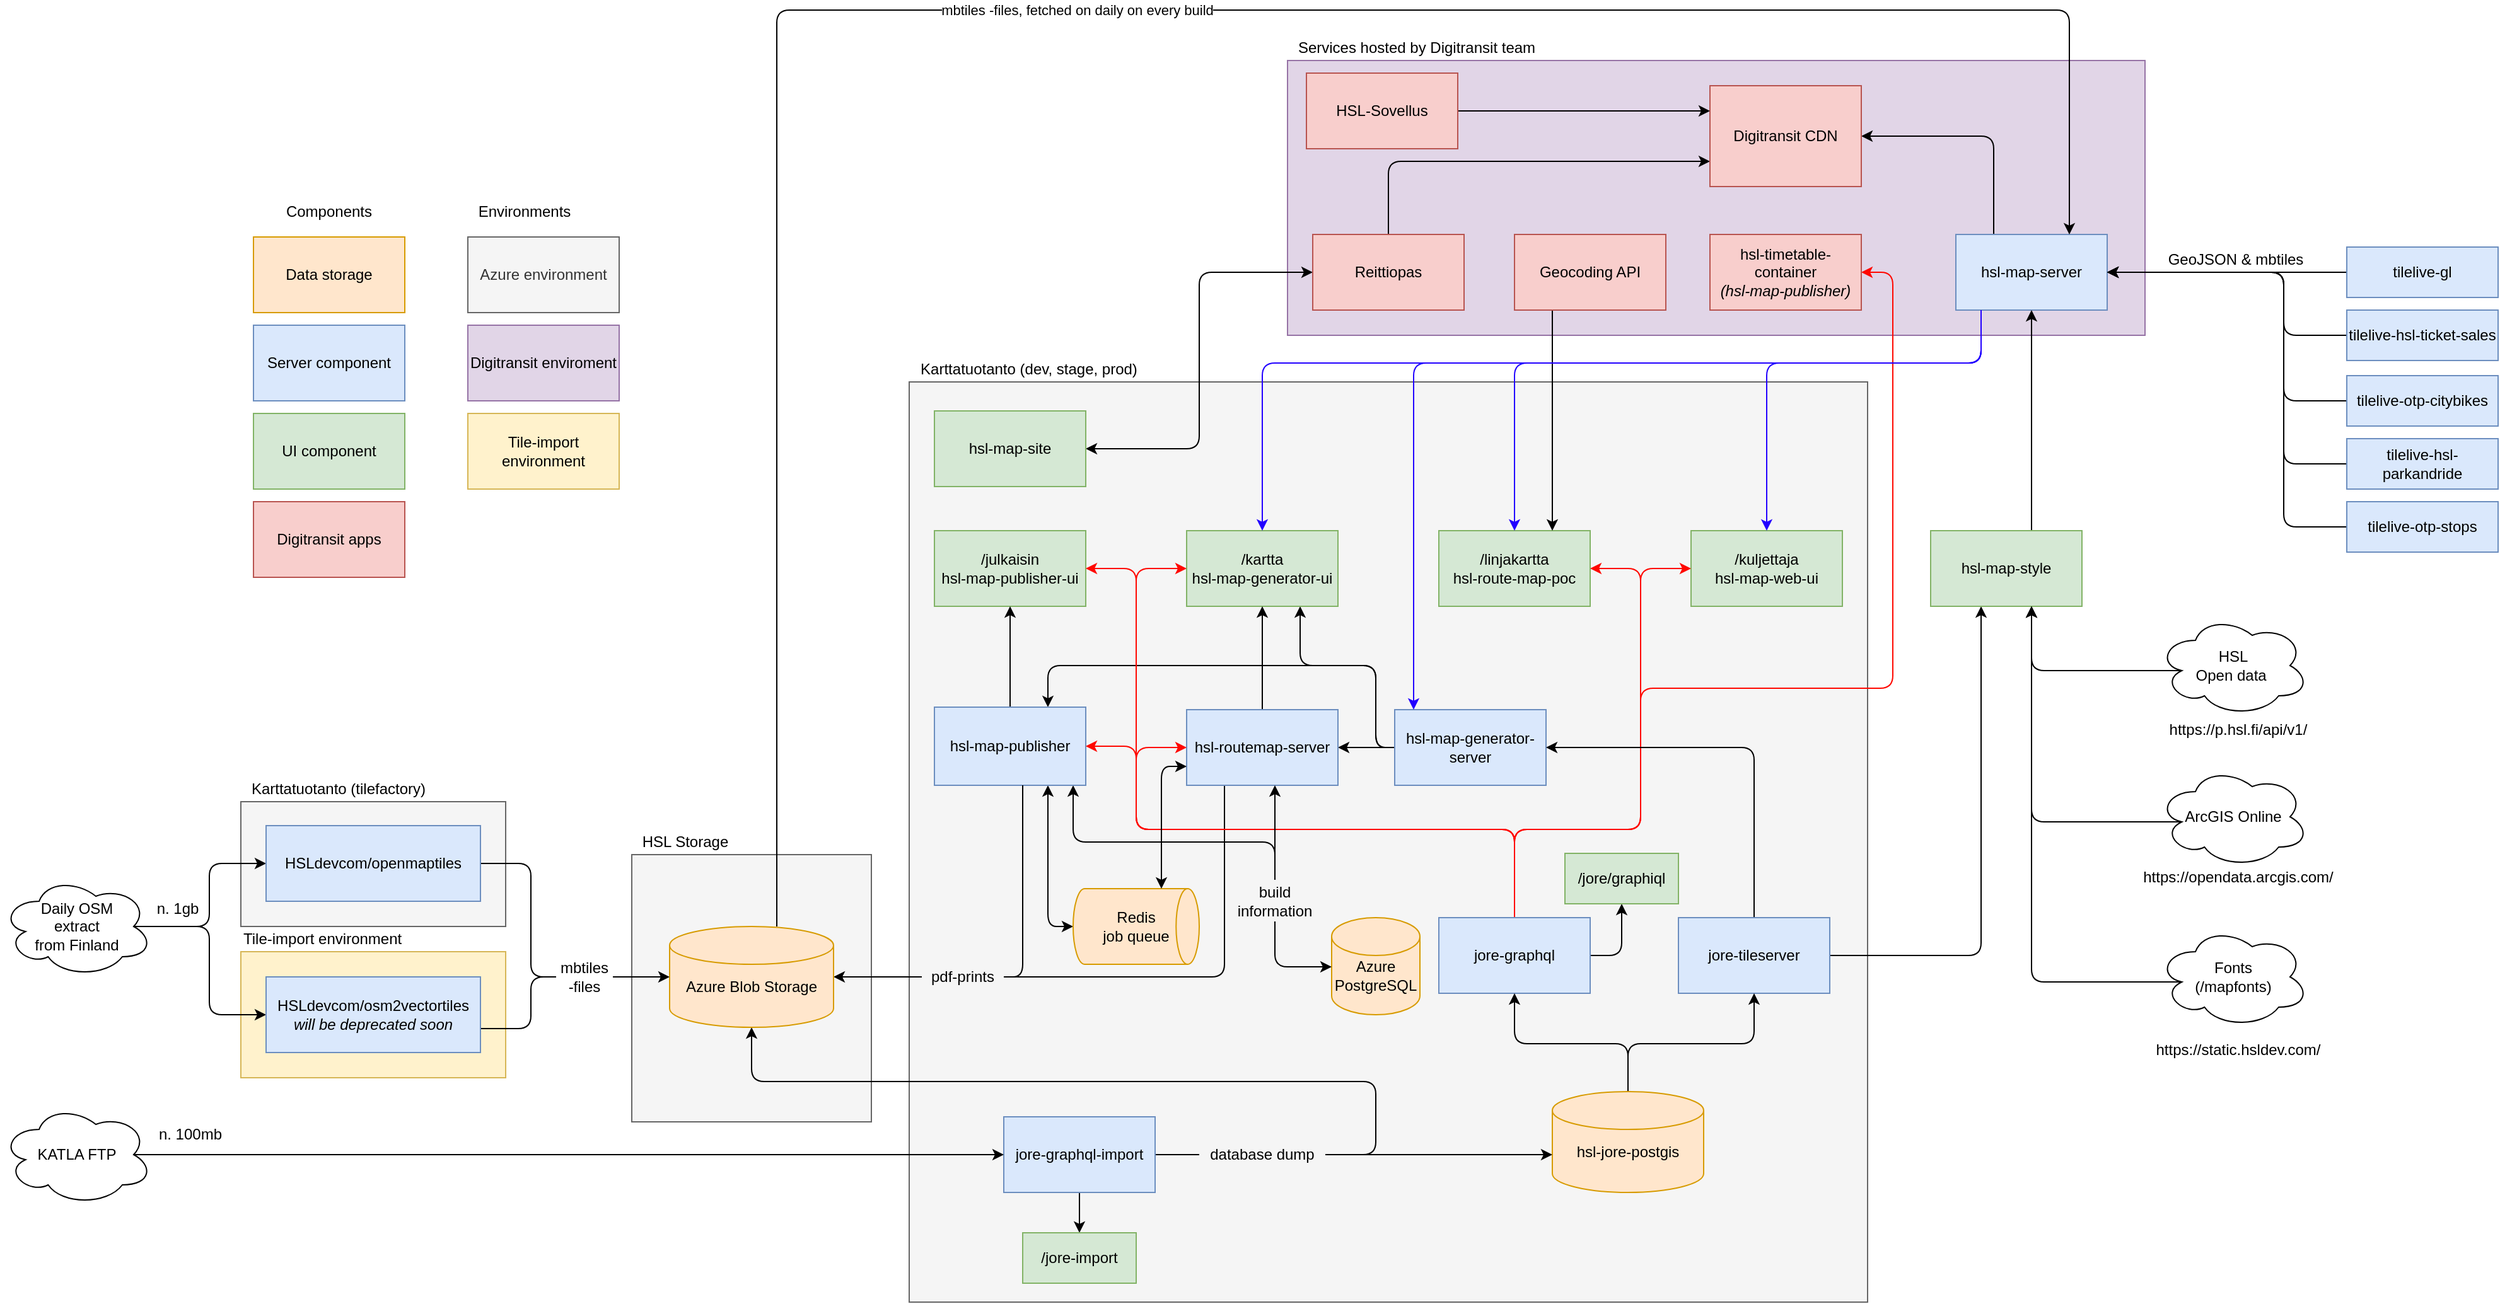 <mxfile version="13.6.4" type="device"><diagram id="c_y23CKaQC44gvfP5a9-" name="Page-1"><mxGraphModel dx="4777" dy="2829" grid="1" gridSize="10" guides="1" tooltips="1" connect="1" arrows="1" fold="1" page="1" pageScale="1" pageWidth="1100" pageHeight="850" math="0" shadow="0"><root><mxCell id="0"/><mxCell id="1" parent="0"/><mxCell id="fohFJk70tKqSTkG90LE1-6" value="" style="rounded=0;whiteSpace=wrap;html=1;fillColor=#f5f5f5;strokeColor=#666666;fontColor=#333333;" parent="1" vertex="1"><mxGeometry x="-180" y="550" width="190" height="212" as="geometry"/></mxCell><mxCell id="qRHLag-gMiTxjkR1YxaK-109" value="" style="rounded=0;whiteSpace=wrap;html=1;fillColor=#f5f5f5;strokeColor=#666666;fontColor=#333333;" parent="1" vertex="1"><mxGeometry x="-490" y="508" width="210" height="99" as="geometry"/></mxCell><mxCell id="qRHLag-gMiTxjkR1YxaK-113" value="Karttatuotanto (tilefactory)" style="text;html=1;strokeColor=none;fillColor=none;align=center;verticalAlign=middle;whiteSpace=wrap;rounded=0;" parent="1" vertex="1"><mxGeometry x="-490" y="488" width="155" height="20" as="geometry"/></mxCell><mxCell id="qRHLag-gMiTxjkR1YxaK-116" value="" style="rounded=0;whiteSpace=wrap;html=1;fillColor=#fff2cc;strokeColor=#d6b656;" parent="1" vertex="1"><mxGeometry x="-490" y="627" width="210" height="100" as="geometry"/></mxCell><mxCell id="qRHLag-gMiTxjkR1YxaK-3" value="" style="rounded=0;whiteSpace=wrap;html=1;fillColor=#e1d5e7;strokeColor=#9673a6;" parent="1" vertex="1"><mxGeometry x="340" y="-80" width="680" height="218" as="geometry"/></mxCell><mxCell id="qRHLag-gMiTxjkR1YxaK-4" value="" style="rounded=0;whiteSpace=wrap;html=1;fillColor=#f5f5f5;strokeColor=#666666;fontColor=#333333;" parent="1" vertex="1"><mxGeometry x="40" y="175" width="760" height="730" as="geometry"/></mxCell><mxCell id="qRHLag-gMiTxjkR1YxaK-5" style="rounded=0;orthogonalLoop=1;jettySize=auto;html=1;exitX=0;exitY=0.5;exitDx=0;exitDy=0;entryX=1;entryY=0.5;entryDx=0;entryDy=0;endArrow=classic;endFill=1;startArrow=none;startFill=0;" parent="1" source="qRHLag-gMiTxjkR1YxaK-8" target="qRHLag-gMiTxjkR1YxaK-19" edge="1"><mxGeometry relative="1" as="geometry"/></mxCell><mxCell id="qRHLag-gMiTxjkR1YxaK-6" style="edgeStyle=orthogonalEdgeStyle;rounded=1;orthogonalLoop=1;jettySize=auto;html=1;entryX=0.75;entryY=1;entryDx=0;entryDy=0;endArrow=classic;endFill=1;" parent="1" source="qRHLag-gMiTxjkR1YxaK-8" target="qRHLag-gMiTxjkR1YxaK-10" edge="1"><mxGeometry relative="1" as="geometry"><Array as="points"><mxPoint x="410" y="465"/><mxPoint x="410" y="400"/><mxPoint x="350" y="400"/></Array></mxGeometry></mxCell><mxCell id="qRHLag-gMiTxjkR1YxaK-7" style="edgeStyle=orthogonalEdgeStyle;rounded=1;orthogonalLoop=1;jettySize=auto;html=1;entryX=0.75;entryY=0;entryDx=0;entryDy=0;startArrow=none;startFill=0;endArrow=classic;endFill=1;" parent="1" source="qRHLag-gMiTxjkR1YxaK-8" target="qRHLag-gMiTxjkR1YxaK-14" edge="1"><mxGeometry relative="1" as="geometry"><Array as="points"><mxPoint x="410" y="465"/><mxPoint x="410" y="400"/><mxPoint x="150" y="400"/></Array></mxGeometry></mxCell><mxCell id="qRHLag-gMiTxjkR1YxaK-8" value="hsl-map-generator-server" style="rounded=0;whiteSpace=wrap;html=1;fillColor=#dae8fc;strokeColor=#6c8ebf;" parent="1" vertex="1"><mxGeometry x="425" y="435" width="120" height="60" as="geometry"/></mxCell><mxCell id="qRHLag-gMiTxjkR1YxaK-9" value="/julkaisin&lt;br&gt;hsl-map-publisher-ui" style="rounded=0;whiteSpace=wrap;html=1;fillColor=#d5e8d4;strokeColor=#82b366;" parent="1" vertex="1"><mxGeometry x="60" y="293" width="120" height="60" as="geometry"/></mxCell><mxCell id="qRHLag-gMiTxjkR1YxaK-10" value="/kartta&lt;br&gt;hsl-map-generator-ui" style="rounded=0;whiteSpace=wrap;html=1;fillColor=#d5e8d4;strokeColor=#82b366;" parent="1" vertex="1"><mxGeometry x="260" y="293" width="120" height="60" as="geometry"/></mxCell><mxCell id="qRHLag-gMiTxjkR1YxaK-11" style="edgeStyle=orthogonalEdgeStyle;rounded=0;orthogonalLoop=1;jettySize=auto;html=1;exitX=0.5;exitY=0;exitDx=0;exitDy=0;entryX=0.5;entryY=1;entryDx=0;entryDy=0;endArrow=classic;endFill=1;" parent="1" source="qRHLag-gMiTxjkR1YxaK-14" target="qRHLag-gMiTxjkR1YxaK-9" edge="1"><mxGeometry relative="1" as="geometry"/></mxCell><mxCell id="qRHLag-gMiTxjkR1YxaK-12" style="edgeStyle=orthogonalEdgeStyle;rounded=0;orthogonalLoop=1;jettySize=auto;html=1;startArrow=none;startFill=0;endArrow=classic;endFill=1;strokeColor=#000000;" parent="1" source="6G8-XDlxUtEjq57aWZnt-5" target="qRHLag-gMiTxjkR1YxaK-68" edge="1"><mxGeometry relative="1" as="geometry"><Array as="points"/></mxGeometry></mxCell><mxCell id="qRHLag-gMiTxjkR1YxaK-13" style="edgeStyle=orthogonalEdgeStyle;rounded=1;orthogonalLoop=1;jettySize=auto;html=1;startArrow=classic;startFill=1;endArrow=none;endFill=0;strokeColor=#000000;" parent="1" source="qRHLag-gMiTxjkR1YxaK-14" target="6G8-XDlxUtEjq57aWZnt-7" edge="1"><mxGeometry relative="1" as="geometry"><Array as="points"><mxPoint x="170" y="540"/><mxPoint x="330" y="540"/></Array></mxGeometry></mxCell><mxCell id="6G8-XDlxUtEjq57aWZnt-11" style="edgeStyle=orthogonalEdgeStyle;rounded=1;orthogonalLoop=1;jettySize=auto;html=1;startArrow=classic;startFill=1;endArrow=classic;endFill=1;" edge="1" parent="1" source="qRHLag-gMiTxjkR1YxaK-14" target="6G8-XDlxUtEjq57aWZnt-10"><mxGeometry relative="1" as="geometry"><Array as="points"><mxPoint x="150" y="607"/></Array></mxGeometry></mxCell><mxCell id="qRHLag-gMiTxjkR1YxaK-14" value="hsl-map-publisher" style="rounded=0;whiteSpace=wrap;html=1;fillColor=#dae8fc;strokeColor=#6c8ebf;" parent="1" vertex="1"><mxGeometry x="60" y="433" width="120" height="62" as="geometry"/></mxCell><mxCell id="qRHLag-gMiTxjkR1YxaK-15" value="/linjakartta&lt;br&gt;hsl-route-map-poc" style="rounded=0;whiteSpace=wrap;html=1;fillColor=#d5e8d4;strokeColor=#82b366;" parent="1" vertex="1"><mxGeometry x="460" y="293" width="120" height="60" as="geometry"/></mxCell><mxCell id="qRHLag-gMiTxjkR1YxaK-16" value="/kuljettaja&lt;br&gt;hsl-map-web-ui" style="rounded=0;whiteSpace=wrap;html=1;fillColor=#d5e8d4;strokeColor=#82b366;" parent="1" vertex="1"><mxGeometry x="660" y="293" width="120" height="60" as="geometry"/></mxCell><mxCell id="qRHLag-gMiTxjkR1YxaK-17" style="edgeStyle=orthogonalEdgeStyle;rounded=0;orthogonalLoop=1;jettySize=auto;html=1;exitX=0.5;exitY=0;exitDx=0;exitDy=0;entryX=0.5;entryY=1;entryDx=0;entryDy=0;endArrow=classic;endFill=1;" parent="1" source="qRHLag-gMiTxjkR1YxaK-19" target="qRHLag-gMiTxjkR1YxaK-10" edge="1"><mxGeometry relative="1" as="geometry"/></mxCell><mxCell id="qRHLag-gMiTxjkR1YxaK-18" style="edgeStyle=orthogonalEdgeStyle;rounded=1;orthogonalLoop=1;jettySize=auto;html=1;exitX=0.25;exitY=1;exitDx=0;exitDy=0;startArrow=none;startFill=0;endArrow=none;endFill=0;strokeColor=#000000;" parent="1" source="qRHLag-gMiTxjkR1YxaK-19" target="6G8-XDlxUtEjq57aWZnt-5" edge="1"><mxGeometry relative="1" as="geometry"><Array as="points"><mxPoint x="290" y="647"/></Array></mxGeometry></mxCell><mxCell id="qRHLag-gMiTxjkR1YxaK-19" value="hsl-routemap-server" style="rounded=0;whiteSpace=wrap;html=1;fillColor=#dae8fc;strokeColor=#6c8ebf;" parent="1" vertex="1"><mxGeometry x="260" y="435" width="120" height="60" as="geometry"/></mxCell><mxCell id="qRHLag-gMiTxjkR1YxaK-20" style="edgeStyle=orthogonalEdgeStyle;rounded=1;orthogonalLoop=1;jettySize=auto;html=1;exitX=0.5;exitY=0;exitDx=0;exitDy=0;entryX=1;entryY=0.5;entryDx=0;entryDy=0;startArrow=none;startFill=0;endArrow=classic;endFill=1;strokeColor=#FF0800;" parent="1" source="qRHLag-gMiTxjkR1YxaK-27" target="qRHLag-gMiTxjkR1YxaK-9" edge="1"><mxGeometry relative="1" as="geometry"><Array as="points"><mxPoint x="520" y="530"/><mxPoint x="220" y="530"/><mxPoint x="220" y="323"/></Array></mxGeometry></mxCell><mxCell id="qRHLag-gMiTxjkR1YxaK-21" style="edgeStyle=orthogonalEdgeStyle;rounded=1;orthogonalLoop=1;jettySize=auto;html=1;exitX=0.5;exitY=0;exitDx=0;exitDy=0;entryX=0;entryY=0.5;entryDx=0;entryDy=0;startArrow=none;startFill=0;endArrow=classic;endFill=1;strokeColor=#FF0800;" parent="1" source="qRHLag-gMiTxjkR1YxaK-27" target="qRHLag-gMiTxjkR1YxaK-10" edge="1"><mxGeometry relative="1" as="geometry"><Array as="points"><mxPoint x="520" y="530"/><mxPoint x="220" y="530"/><mxPoint x="220" y="323"/></Array></mxGeometry></mxCell><mxCell id="qRHLag-gMiTxjkR1YxaK-22" style="edgeStyle=orthogonalEdgeStyle;rounded=1;orthogonalLoop=1;jettySize=auto;html=1;exitX=0.5;exitY=0;exitDx=0;exitDy=0;entryX=1;entryY=0.5;entryDx=0;entryDy=0;startArrow=none;startFill=0;endArrow=classic;endFill=1;strokeColor=#FF0800;" parent="1" source="qRHLag-gMiTxjkR1YxaK-27" target="qRHLag-gMiTxjkR1YxaK-14" edge="1"><mxGeometry relative="1" as="geometry"><Array as="points"><mxPoint x="520" y="530"/><mxPoint x="220" y="530"/><mxPoint x="220" y="464"/></Array></mxGeometry></mxCell><mxCell id="qRHLag-gMiTxjkR1YxaK-23" style="edgeStyle=orthogonalEdgeStyle;rounded=1;orthogonalLoop=1;jettySize=auto;html=1;exitX=0.5;exitY=0;exitDx=0;exitDy=0;entryX=0;entryY=0.5;entryDx=0;entryDy=0;startArrow=none;startFill=0;endArrow=classic;endFill=1;strokeColor=#FF0800;" parent="1" source="qRHLag-gMiTxjkR1YxaK-27" target="qRHLag-gMiTxjkR1YxaK-19" edge="1"><mxGeometry relative="1" as="geometry"><Array as="points"><mxPoint x="520" y="530"/><mxPoint x="220" y="530"/><mxPoint x="220" y="465"/></Array></mxGeometry></mxCell><mxCell id="qRHLag-gMiTxjkR1YxaK-24" style="edgeStyle=orthogonalEdgeStyle;rounded=1;orthogonalLoop=1;jettySize=auto;html=1;exitX=0.5;exitY=0;exitDx=0;exitDy=0;entryX=1;entryY=0.5;entryDx=0;entryDy=0;startArrow=none;startFill=0;endArrow=classic;endFill=1;strokeColor=#FF0800;" parent="1" source="qRHLag-gMiTxjkR1YxaK-27" target="qRHLag-gMiTxjkR1YxaK-15" edge="1"><mxGeometry relative="1" as="geometry"><Array as="points"><mxPoint x="520" y="530"/><mxPoint x="620" y="530"/><mxPoint x="620" y="323"/></Array></mxGeometry></mxCell><mxCell id="qRHLag-gMiTxjkR1YxaK-25" style="edgeStyle=orthogonalEdgeStyle;rounded=1;orthogonalLoop=1;jettySize=auto;html=1;exitX=0.5;exitY=0;exitDx=0;exitDy=0;entryX=0;entryY=0.5;entryDx=0;entryDy=0;startArrow=none;startFill=0;endArrow=classic;endFill=1;strokeColor=#FF0800;" parent="1" source="qRHLag-gMiTxjkR1YxaK-27" target="qRHLag-gMiTxjkR1YxaK-16" edge="1"><mxGeometry relative="1" as="geometry"><Array as="points"><mxPoint x="520" y="530"/><mxPoint x="620" y="530"/><mxPoint x="620" y="323"/></Array></mxGeometry></mxCell><mxCell id="qRHLag-gMiTxjkR1YxaK-26" style="edgeStyle=orthogonalEdgeStyle;rounded=1;orthogonalLoop=1;jettySize=auto;html=1;exitX=0.5;exitY=0;exitDx=0;exitDy=0;entryX=1;entryY=0.5;entryDx=0;entryDy=0;startArrow=none;startFill=0;endArrow=classic;endFill=1;strokeColor=#FF0800;" parent="1" source="qRHLag-gMiTxjkR1YxaK-27" target="qRHLag-gMiTxjkR1YxaK-64" edge="1"><mxGeometry relative="1" as="geometry"><Array as="points"><mxPoint x="520" y="530"/><mxPoint x="620" y="530"/><mxPoint x="620" y="418"/><mxPoint x="820" y="418"/><mxPoint x="820" y="88"/></Array></mxGeometry></mxCell><mxCell id="qRHLag-gMiTxjkR1YxaK-170" style="edgeStyle=orthogonalEdgeStyle;rounded=1;orthogonalLoop=1;jettySize=auto;html=1;exitX=1;exitY=0.5;exitDx=0;exitDy=0;entryX=0.5;entryY=1;entryDx=0;entryDy=0;startArrow=none;startFill=0;" parent="1" source="qRHLag-gMiTxjkR1YxaK-27" target="qRHLag-gMiTxjkR1YxaK-168" edge="1"><mxGeometry relative="1" as="geometry"/></mxCell><mxCell id="qRHLag-gMiTxjkR1YxaK-27" value="jore-graphql" style="rounded=0;whiteSpace=wrap;html=1;fillColor=#dae8fc;strokeColor=#6c8ebf;" parent="1" vertex="1"><mxGeometry x="460" y="600" width="120" height="60" as="geometry"/></mxCell><mxCell id="qRHLag-gMiTxjkR1YxaK-28" style="edgeStyle=orthogonalEdgeStyle;rounded=1;orthogonalLoop=1;jettySize=auto;html=1;exitX=0.5;exitY=0;exitDx=0;exitDy=0;entryX=1;entryY=0.5;entryDx=0;entryDy=0;startArrow=none;startFill=0;endArrow=classic;endFill=1;" parent="1" source="qRHLag-gMiTxjkR1YxaK-30" target="qRHLag-gMiTxjkR1YxaK-8" edge="1"><mxGeometry relative="1" as="geometry"/></mxCell><mxCell id="qRHLag-gMiTxjkR1YxaK-29" style="edgeStyle=orthogonalEdgeStyle;rounded=1;orthogonalLoop=1;jettySize=auto;html=1;exitX=1;exitY=0.5;exitDx=0;exitDy=0;startArrow=none;startFill=0;" parent="1" source="qRHLag-gMiTxjkR1YxaK-30" target="qRHLag-gMiTxjkR1YxaK-42" edge="1"><mxGeometry relative="1" as="geometry"><Array as="points"><mxPoint x="890" y="630"/></Array></mxGeometry></mxCell><mxCell id="qRHLag-gMiTxjkR1YxaK-30" value="jore-tileserver" style="rounded=0;whiteSpace=wrap;html=1;fillColor=#dae8fc;strokeColor=#6c8ebf;" parent="1" vertex="1"><mxGeometry x="650" y="600" width="120" height="60" as="geometry"/></mxCell><mxCell id="qRHLag-gMiTxjkR1YxaK-31" style="edgeStyle=orthogonalEdgeStyle;rounded=1;orthogonalLoop=1;jettySize=auto;html=1;entryX=0.5;entryY=1;entryDx=0;entryDy=0;endArrow=classic;endFill=1;" parent="1" source="qRHLag-gMiTxjkR1YxaK-33" target="qRHLag-gMiTxjkR1YxaK-27" edge="1"><mxGeometry relative="1" as="geometry"><Array as="points"><mxPoint x="610" y="700"/><mxPoint x="520" y="700"/></Array></mxGeometry></mxCell><mxCell id="qRHLag-gMiTxjkR1YxaK-32" style="edgeStyle=orthogonalEdgeStyle;rounded=1;orthogonalLoop=1;jettySize=auto;html=1;endArrow=classic;endFill=1;" parent="1" source="qRHLag-gMiTxjkR1YxaK-33" target="qRHLag-gMiTxjkR1YxaK-30" edge="1"><mxGeometry relative="1" as="geometry"><Array as="points"><mxPoint x="610" y="700"/><mxPoint x="710" y="700"/></Array></mxGeometry></mxCell><mxCell id="qRHLag-gMiTxjkR1YxaK-33" value="&lt;br&gt;hsl-jore-postgis" style="shape=cylinder2;whiteSpace=wrap;html=1;boundedLbl=1;backgroundOutline=1;size=15;fillColor=#ffe6cc;strokeColor=#d79b00;" parent="1" vertex="1"><mxGeometry x="550" y="738" width="120" height="80" as="geometry"/></mxCell><mxCell id="qRHLag-gMiTxjkR1YxaK-34" style="edgeStyle=orthogonalEdgeStyle;rounded=0;orthogonalLoop=1;jettySize=auto;html=1;endArrow=classic;endFill=1;" parent="1" source="6G8-XDlxUtEjq57aWZnt-14" target="qRHLag-gMiTxjkR1YxaK-33" edge="1"><mxGeometry relative="1" as="geometry"><mxPoint x="420" y="768" as="sourcePoint"/><Array as="points"><mxPoint x="510" y="788"/><mxPoint x="510" y="788"/></Array></mxGeometry></mxCell><mxCell id="qRHLag-gMiTxjkR1YxaK-35" value="" style="edgeStyle=orthogonalEdgeStyle;rounded=1;orthogonalLoop=1;jettySize=auto;html=1;startArrow=none;startFill=0;" parent="1" source="6G8-XDlxUtEjq57aWZnt-14" target="qRHLag-gMiTxjkR1YxaK-68" edge="1"><mxGeometry relative="1" as="geometry"><Array as="points"><mxPoint x="410" y="788"/><mxPoint x="410" y="730"/><mxPoint x="-85" y="730"/></Array></mxGeometry></mxCell><mxCell id="fohFJk70tKqSTkG90LE1-4" style="edgeStyle=orthogonalEdgeStyle;rounded=0;orthogonalLoop=1;jettySize=auto;html=1;exitX=0.5;exitY=1;exitDx=0;exitDy=0;entryX=0.5;entryY=0;entryDx=0;entryDy=0;" parent="1" source="qRHLag-gMiTxjkR1YxaK-36" target="fohFJk70tKqSTkG90LE1-1" edge="1"><mxGeometry relative="1" as="geometry"/></mxCell><mxCell id="qRHLag-gMiTxjkR1YxaK-37" style="edgeStyle=orthogonalEdgeStyle;rounded=1;orthogonalLoop=1;jettySize=auto;html=1;entryX=0.5;entryY=0;entryDx=0;entryDy=0;endArrow=classic;endFill=1;strokeColor=#2200FF;" parent="1" source="qRHLag-gMiTxjkR1YxaK-40" target="qRHLag-gMiTxjkR1YxaK-16" edge="1"><mxGeometry relative="1" as="geometry"><Array as="points"><mxPoint x="890" y="160"/><mxPoint x="720" y="160"/></Array></mxGeometry></mxCell><mxCell id="qRHLag-gMiTxjkR1YxaK-38" style="edgeStyle=orthogonalEdgeStyle;rounded=1;orthogonalLoop=1;jettySize=auto;html=1;entryX=0.5;entryY=0;entryDx=0;entryDy=0;endArrow=classic;endFill=1;strokeColor=#2200FF;" parent="1" source="qRHLag-gMiTxjkR1YxaK-40" target="qRHLag-gMiTxjkR1YxaK-15" edge="1"><mxGeometry relative="1" as="geometry"><Array as="points"><mxPoint x="890" y="160"/><mxPoint x="520" y="160"/></Array></mxGeometry></mxCell><mxCell id="qRHLag-gMiTxjkR1YxaK-39" style="edgeStyle=orthogonalEdgeStyle;rounded=1;orthogonalLoop=1;jettySize=auto;html=1;entryX=0.5;entryY=0;entryDx=0;entryDy=0;endArrow=classic;endFill=1;strokeColor=#2200FF;" parent="1" source="qRHLag-gMiTxjkR1YxaK-40" target="qRHLag-gMiTxjkR1YxaK-10" edge="1"><mxGeometry relative="1" as="geometry"><Array as="points"><mxPoint x="890" y="160"/><mxPoint x="320" y="160"/></Array></mxGeometry></mxCell><mxCell id="qRHLag-gMiTxjkR1YxaK-127" style="edgeStyle=orthogonalEdgeStyle;rounded=1;orthogonalLoop=1;jettySize=auto;html=1;exitX=0.25;exitY=0;exitDx=0;exitDy=0;startArrow=none;startFill=0;entryX=1;entryY=0.5;entryDx=0;entryDy=0;" parent="1" source="qRHLag-gMiTxjkR1YxaK-40" target="qRHLag-gMiTxjkR1YxaK-126" edge="1"><mxGeometry relative="1" as="geometry"><mxPoint x="980" y="18" as="targetPoint"/></mxGeometry></mxCell><mxCell id="qRHLag-gMiTxjkR1YxaK-40" value="hsl-map-server" style="rounded=0;whiteSpace=wrap;html=1;fillColor=#dae8fc;strokeColor=#6c8ebf;" parent="1" vertex="1"><mxGeometry x="870" y="58" width="120" height="60" as="geometry"/></mxCell><mxCell id="qRHLag-gMiTxjkR1YxaK-112" style="edgeStyle=orthogonalEdgeStyle;rounded=0;orthogonalLoop=1;jettySize=auto;html=1;exitX=0.5;exitY=0;exitDx=0;exitDy=0;startArrow=none;startFill=0;" parent="1" source="qRHLag-gMiTxjkR1YxaK-42" target="qRHLag-gMiTxjkR1YxaK-40" edge="1"><mxGeometry relative="1" as="geometry"><Array as="points"><mxPoint x="930" y="293"/></Array></mxGeometry></mxCell><mxCell id="qRHLag-gMiTxjkR1YxaK-42" value="hsl-map-style" style="rounded=0;whiteSpace=wrap;html=1;fillColor=#d5e8d4;strokeColor=#82b366;" parent="1" vertex="1"><mxGeometry x="850" y="293" width="120" height="60" as="geometry"/></mxCell><mxCell id="qRHLag-gMiTxjkR1YxaK-43" value="Karttatuotanto (dev, stage, prod)" style="text;html=1;strokeColor=none;fillColor=none;align=center;verticalAlign=middle;whiteSpace=wrap;rounded=0;" parent="1" vertex="1"><mxGeometry x="40" y="155" width="190" height="20" as="geometry"/></mxCell><mxCell id="qRHLag-gMiTxjkR1YxaK-47" value="KATLA FTP" style="ellipse;shape=cloud;whiteSpace=wrap;html=1;fillColor=#ffffff;" parent="1" vertex="1"><mxGeometry x="-680" y="748" width="120" height="80" as="geometry"/></mxCell><mxCell id="qRHLag-gMiTxjkR1YxaK-48" style="rounded=1;orthogonalLoop=1;jettySize=auto;html=1;endArrow=classic;endFill=1;exitX=0.875;exitY=0.5;exitDx=0;exitDy=0;exitPerimeter=0;edgeStyle=orthogonalEdgeStyle;entryX=0;entryY=0.5;entryDx=0;entryDy=0;" parent="1" source="qRHLag-gMiTxjkR1YxaK-49" target="qRHLag-gMiTxjkR1YxaK-51" edge="1"><mxGeometry relative="1" as="geometry"><mxPoint x="-392" y="666" as="sourcePoint"/></mxGeometry></mxCell><mxCell id="qRHLag-gMiTxjkR1YxaK-104" style="edgeStyle=orthogonalEdgeStyle;rounded=1;orthogonalLoop=1;jettySize=auto;html=1;exitX=0.875;exitY=0.5;exitDx=0;exitDy=0;exitPerimeter=0;entryX=0;entryY=0.5;entryDx=0;entryDy=0;" parent="1" source="qRHLag-gMiTxjkR1YxaK-49" target="qRHLag-gMiTxjkR1YxaK-89" edge="1"><mxGeometry relative="1" as="geometry"/></mxCell><mxCell id="qRHLag-gMiTxjkR1YxaK-49" value="Daily OSM&lt;br&gt;extract&lt;br&gt;from Finland" style="ellipse;shape=cloud;whiteSpace=wrap;html=1;fillColor=#ffffff;" parent="1" vertex="1"><mxGeometry x="-680" y="567" width="120" height="80" as="geometry"/></mxCell><mxCell id="qRHLag-gMiTxjkR1YxaK-103" style="edgeStyle=orthogonalEdgeStyle;rounded=1;orthogonalLoop=1;jettySize=auto;html=1;endArrow=none;endFill=0;" parent="1" source="qRHLag-gMiTxjkR1YxaK-51" target="6G8-XDlxUtEjq57aWZnt-1" edge="1"><mxGeometry relative="1" as="geometry"><Array as="points"><mxPoint x="-260" y="688"/><mxPoint x="-260" y="647"/></Array><mxPoint x="-190.0" y="661" as="targetPoint"/></mxGeometry></mxCell><mxCell id="qRHLag-gMiTxjkR1YxaK-51" value="HSLdevcom/osm2vectortiles&lt;br&gt;&lt;i&gt;will be deprecated soon&lt;/i&gt;" style="rounded=0;whiteSpace=wrap;html=1;fillColor=#dae8fc;strokeColor=#6c8ebf;" parent="1" vertex="1"><mxGeometry x="-470" y="647" width="170" height="60" as="geometry"/></mxCell><mxCell id="qRHLag-gMiTxjkR1YxaK-52" style="edgeStyle=orthogonalEdgeStyle;rounded=1;orthogonalLoop=1;jettySize=auto;html=1;exitX=0.16;exitY=0.55;exitDx=0;exitDy=0;exitPerimeter=0;startArrow=none;startFill=0;endArrow=classic;endFill=1;" parent="1" source="qRHLag-gMiTxjkR1YxaK-53" target="qRHLag-gMiTxjkR1YxaK-42" edge="1"><mxGeometry relative="1" as="geometry"><Array as="points"><mxPoint x="930" y="404"/></Array></mxGeometry></mxCell><mxCell id="qRHLag-gMiTxjkR1YxaK-53" value="HSL&lt;br&gt;Open data&amp;nbsp;" style="ellipse;shape=cloud;whiteSpace=wrap;html=1;fillColor=#ffffff;" parent="1" vertex="1"><mxGeometry x="1030" y="360" width="120" height="80" as="geometry"/></mxCell><mxCell id="qRHLag-gMiTxjkR1YxaK-54" style="edgeStyle=orthogonalEdgeStyle;rounded=1;orthogonalLoop=1;jettySize=auto;html=1;exitX=0.16;exitY=0.55;exitDx=0;exitDy=0;exitPerimeter=0;startArrow=none;startFill=0;endArrow=classic;endFill=1;strokeColor=#000000;" parent="1" source="qRHLag-gMiTxjkR1YxaK-129" target="qRHLag-gMiTxjkR1YxaK-42" edge="1"><mxGeometry relative="1" as="geometry"><mxPoint x="1049.2" y="612" as="sourcePoint"/><Array as="points"><mxPoint x="930" y="651"/></Array></mxGeometry></mxCell><mxCell id="qRHLag-gMiTxjkR1YxaK-56" style="edgeStyle=orthogonalEdgeStyle;rounded=1;orthogonalLoop=1;jettySize=auto;html=1;endArrow=classic;endFill=1;startArrow=none;startFill=0;" parent="1" source="6G8-XDlxUtEjq57aWZnt-7" target="qRHLag-gMiTxjkR1YxaK-19" edge="1"><mxGeometry relative="1" as="geometry"><mxPoint x="320" y="640" as="sourcePoint"/><Array as="points"><mxPoint x="330" y="510"/><mxPoint x="330" y="510"/></Array></mxGeometry></mxCell><mxCell id="qRHLag-gMiTxjkR1YxaK-58" value="&lt;br&gt;Azure PostgreSQL" style="shape=cylinder2;whiteSpace=wrap;html=1;boundedLbl=1;backgroundOutline=1;size=15;fillColor=#ffe6cc;strokeColor=#d79b00;" parent="1" vertex="1"><mxGeometry x="375" y="600" width="70" height="77" as="geometry"/></mxCell><mxCell id="qRHLag-gMiTxjkR1YxaK-59" style="edgeStyle=orthogonalEdgeStyle;rounded=1;orthogonalLoop=1;jettySize=auto;html=1;exitX=1;exitY=0.5;exitDx=0;exitDy=0;entryX=0;entryY=0.5;entryDx=0;entryDy=0;startArrow=classic;startFill=1;endArrow=classic;endFill=1;strokeColor=#000000;" parent="1" source="qRHLag-gMiTxjkR1YxaK-60" target="qRHLag-gMiTxjkR1YxaK-61" edge="1"><mxGeometry relative="1" as="geometry"><Array as="points"><mxPoint x="270" y="228"/><mxPoint x="270" y="88"/></Array></mxGeometry></mxCell><mxCell id="qRHLag-gMiTxjkR1YxaK-60" value="hsl-map-site" style="rounded=0;whiteSpace=wrap;html=1;fillColor=#d5e8d4;strokeColor=#82b366;" parent="1" vertex="1"><mxGeometry x="60" y="198" width="120" height="60" as="geometry"/></mxCell><mxCell id="qRHLag-gMiTxjkR1YxaK-145" style="edgeStyle=orthogonalEdgeStyle;rounded=1;orthogonalLoop=1;jettySize=auto;html=1;exitX=0.5;exitY=0;exitDx=0;exitDy=0;startArrow=none;startFill=0;" parent="1" source="qRHLag-gMiTxjkR1YxaK-61" target="qRHLag-gMiTxjkR1YxaK-126" edge="1"><mxGeometry relative="1" as="geometry"><Array as="points"><mxPoint x="420"/></Array></mxGeometry></mxCell><mxCell id="qRHLag-gMiTxjkR1YxaK-61" value="Reittiopas&lt;span style=&quot;color: rgba(0 , 0 , 0 , 0) ; font-family: monospace ; font-size: 0px&quot;&gt;%3CmxGraphModel%3E%3Croot%3E%3CmxCell%20id%3D%220%22%2F%3E%3CmxCell%20id%3D%221%22%20parent%3D%220%22%2F%3E%3CmxCell%20id%3D%222%22%20value%3D%22hsl-map-server%22%20style%3D%22rounded%3D0%3BwhiteSpace%3Dwrap%3Bhtml%3D1%3B%22%20vertex%3D%221%22%20parent%3D%221%22%3E%3CmxGeometry%20x%3D%22790%22%20y%3D%22270%22%20width%3D%22120%22%20height%3D%2260%22%20as%3D%22geometry%22%2F%3E%3C%2FmxCell%3E%3C%2Froot%3E%3C%2FmxGraphModel%3E&lt;/span&gt;" style="rounded=0;whiteSpace=wrap;html=1;fillColor=#f8cecc;strokeColor=#b85450;" parent="1" vertex="1"><mxGeometry x="360" y="58" width="120" height="60" as="geometry"/></mxCell><mxCell id="qRHLag-gMiTxjkR1YxaK-62" style="edgeStyle=orthogonalEdgeStyle;rounded=0;orthogonalLoop=1;jettySize=auto;html=1;entryX=0.75;entryY=0;entryDx=0;entryDy=0;startArrow=none;startFill=0;endArrow=classic;endFill=1;" parent="1" source="qRHLag-gMiTxjkR1YxaK-63" target="qRHLag-gMiTxjkR1YxaK-15" edge="1"><mxGeometry relative="1" as="geometry"><Array as="points"><mxPoint x="550" y="160"/><mxPoint x="550" y="160"/></Array></mxGeometry></mxCell><mxCell id="qRHLag-gMiTxjkR1YxaK-63" value="Geocoding API" style="rounded=0;whiteSpace=wrap;html=1;fillColor=#f8cecc;strokeColor=#b85450;" parent="1" vertex="1"><mxGeometry x="520" y="58" width="120" height="60" as="geometry"/></mxCell><mxCell id="qRHLag-gMiTxjkR1YxaK-64" value="hsl-timetable-container&lt;br&gt;&lt;i&gt;(hsl-map-publisher)&lt;/i&gt;" style="rounded=0;whiteSpace=wrap;html=1;fillColor=#f8cecc;strokeColor=#b85450;" parent="1" vertex="1"><mxGeometry x="675" y="58" width="120" height="60" as="geometry"/></mxCell><mxCell id="qRHLag-gMiTxjkR1YxaK-65" value="Services hosted by Digitransit team" style="text;html=1;strokeColor=none;fillColor=none;align=center;verticalAlign=middle;whiteSpace=wrap;rounded=0;" parent="1" vertex="1"><mxGeometry x="340" y="-100" width="205" height="20" as="geometry"/></mxCell><mxCell id="qRHLag-gMiTxjkR1YxaK-66" value="mbtiles -files, fetched on daily on every build" style="edgeStyle=orthogonalEdgeStyle;rounded=1;orthogonalLoop=1;jettySize=auto;html=1;entryX=0.75;entryY=0;entryDx=0;entryDy=0;startArrow=none;startFill=0;endArrow=classic;endFill=1;strokeColor=#000000;" parent="1" source="qRHLag-gMiTxjkR1YxaK-68" target="qRHLag-gMiTxjkR1YxaK-40" edge="1"><mxGeometry relative="1" as="geometry"><mxPoint x="-110" y="410" as="sourcePoint"/><Array as="points"><mxPoint x="-65" y="-120"/><mxPoint x="960" y="-120"/></Array></mxGeometry></mxCell><mxCell id="qRHLag-gMiTxjkR1YxaK-68" value="&lt;br&gt;Azure Blob Storage" style="shape=cylinder2;whiteSpace=wrap;html=1;boundedLbl=1;backgroundOutline=1;size=15;fillColor=#ffe6cc;strokeColor=#d79b00;" parent="1" vertex="1"><mxGeometry x="-150" y="607" width="130" height="80" as="geometry"/></mxCell><mxCell id="qRHLag-gMiTxjkR1YxaK-69" style="edgeStyle=orthogonalEdgeStyle;rounded=1;orthogonalLoop=1;jettySize=auto;html=1;exitX=0;exitY=0.5;exitDx=0;exitDy=0;entryX=1;entryY=0.5;entryDx=0;entryDy=0;startArrow=none;startFill=0;endArrow=classic;endFill=1;strokeColor=#000000;" parent="1" source="qRHLag-gMiTxjkR1YxaK-70" target="qRHLag-gMiTxjkR1YxaK-40" edge="1"><mxGeometry relative="1" as="geometry"><Array as="points"/><mxPoint x="920" y="88" as="targetPoint"/></mxGeometry></mxCell><mxCell id="qRHLag-gMiTxjkR1YxaK-70" value="tilelive-gl" style="rounded=0;whiteSpace=wrap;html=1;fillColor=#dae8fc;strokeColor=#6c8ebf;" parent="1" vertex="1"><mxGeometry x="1180" y="68" width="120" height="40" as="geometry"/></mxCell><mxCell id="qRHLag-gMiTxjkR1YxaK-71" style="edgeStyle=orthogonalEdgeStyle;rounded=1;orthogonalLoop=1;jettySize=auto;html=1;exitX=0;exitY=0.5;exitDx=0;exitDy=0;entryX=1;entryY=0.5;entryDx=0;entryDy=0;startArrow=none;startFill=0;endArrow=classic;endFill=1;strokeColor=#000000;" parent="1" source="qRHLag-gMiTxjkR1YxaK-72" target="qRHLag-gMiTxjkR1YxaK-40" edge="1"><mxGeometry relative="1" as="geometry"><Array as="points"><mxPoint x="1130" y="88"/></Array><mxPoint x="920" y="88" as="targetPoint"/></mxGeometry></mxCell><mxCell id="qRHLag-gMiTxjkR1YxaK-72" value="tilelive-otp-citybikes" style="rounded=0;whiteSpace=wrap;html=1;fillColor=#dae8fc;strokeColor=#6c8ebf;" parent="1" vertex="1"><mxGeometry x="1180" y="170" width="120" height="40" as="geometry"/></mxCell><mxCell id="qRHLag-gMiTxjkR1YxaK-73" style="edgeStyle=orthogonalEdgeStyle;rounded=1;orthogonalLoop=1;jettySize=auto;html=1;exitX=0;exitY=0.5;exitDx=0;exitDy=0;startArrow=none;startFill=0;endArrow=classic;endFill=1;strokeColor=#000000;entryX=1;entryY=0.5;entryDx=0;entryDy=0;" parent="1" source="qRHLag-gMiTxjkR1YxaK-74" target="qRHLag-gMiTxjkR1YxaK-40" edge="1"><mxGeometry relative="1" as="geometry"><mxPoint x="920" y="88" as="targetPoint"/><Array as="points"><mxPoint x="1130" y="88"/></Array></mxGeometry></mxCell><mxCell id="qRHLag-gMiTxjkR1YxaK-74" value="tilelive-hsl-parkandride&lt;span style=&quot;color: rgba(0 , 0 , 0 , 0) ; font-family: monospace ; font-size: 0px&quot;&gt;%3CmxGraphModel%3E%3Croot%3E%3CmxCell%20id%3D%220%22%2F%3E%3CmxCell%20id%3D%221%22%20parent%3D%220%22%2F%3E%3CmxCell%20id%3D%222%22%20value%3D%22tilelive-gl%22%20style%3D%22rounded%3D0%3BwhiteSpace%3Dwrap%3Bhtml%3D1%3B%22%20vertex%3D%221%22%20parent%3D%221%22%3E%3CmxGeometry%20x%3D%221260%22%20y%3D%22250%22%20width%3D%22120%22%20height%3D%2260%22%20as%3D%22geometry%22%2F%3E%3C%2FmxCell%3E%3C%2Froot%3E%3C%2FmxGraphModel%3E&lt;/span&gt;" style="rounded=0;whiteSpace=wrap;html=1;fillColor=#dae8fc;strokeColor=#6c8ebf;" parent="1" vertex="1"><mxGeometry x="1180" y="220" width="120" height="40" as="geometry"/></mxCell><mxCell id="qRHLag-gMiTxjkR1YxaK-75" style="edgeStyle=orthogonalEdgeStyle;rounded=1;orthogonalLoop=1;jettySize=auto;html=1;exitX=0;exitY=0.5;exitDx=0;exitDy=0;startArrow=none;startFill=0;endArrow=classic;endFill=1;strokeColor=#000000;entryX=1;entryY=0.5;entryDx=0;entryDy=0;" parent="1" source="qRHLag-gMiTxjkR1YxaK-76" target="qRHLag-gMiTxjkR1YxaK-40" edge="1"><mxGeometry relative="1" as="geometry"><Array as="points"><mxPoint x="1130" y="88"/></Array><mxPoint x="920" y="88" as="targetPoint"/></mxGeometry></mxCell><mxCell id="qRHLag-gMiTxjkR1YxaK-76" value="tilelive-hsl-ticket-sales" style="rounded=0;whiteSpace=wrap;html=1;fillColor=#dae8fc;strokeColor=#6c8ebf;" parent="1" vertex="1"><mxGeometry x="1180" y="118" width="120" height="40" as="geometry"/></mxCell><mxCell id="qRHLag-gMiTxjkR1YxaK-77" style="edgeStyle=orthogonalEdgeStyle;rounded=1;orthogonalLoop=1;jettySize=auto;html=1;exitX=0;exitY=0.5;exitDx=0;exitDy=0;startArrow=none;startFill=0;endArrow=classic;endFill=1;strokeColor=#000000;" parent="1" source="qRHLag-gMiTxjkR1YxaK-78" edge="1"><mxGeometry relative="1" as="geometry"><Array as="points"><mxPoint x="1130" y="88"/></Array><mxPoint x="990" y="88" as="targetPoint"/></mxGeometry></mxCell><mxCell id="qRHLag-gMiTxjkR1YxaK-78" value="tilelive-otp-stops" style="rounded=0;whiteSpace=wrap;html=1;fillColor=#dae8fc;strokeColor=#6c8ebf;" parent="1" vertex="1"><mxGeometry x="1180" y="270" width="120" height="40" as="geometry"/></mxCell><mxCell id="qRHLag-gMiTxjkR1YxaK-79" value="n. 100mb" style="text;html=1;strokeColor=none;fillColor=none;align=center;verticalAlign=middle;whiteSpace=wrap;rounded=0;" parent="1" vertex="1"><mxGeometry x="-560" y="762" width="60" height="20" as="geometry"/></mxCell><mxCell id="qRHLag-gMiTxjkR1YxaK-80" value="GeoJSON &amp;amp; mbtiles" style="text;html=1;strokeColor=none;fillColor=none;align=center;verticalAlign=middle;whiteSpace=wrap;rounded=0;" parent="1" vertex="1"><mxGeometry x="1020" y="68" width="144" height="20" as="geometry"/></mxCell><mxCell id="qRHLag-gMiTxjkR1YxaK-81" value="https://static.hsldev.com/" style="text;html=1;strokeColor=none;fillColor=none;align=center;verticalAlign=middle;whiteSpace=wrap;rounded=0;" parent="1" vertex="1"><mxGeometry x="1024" y="687" width="140" height="35" as="geometry"/></mxCell><mxCell id="qRHLag-gMiTxjkR1YxaK-83" style="edgeStyle=orthogonalEdgeStyle;rounded=0;orthogonalLoop=1;jettySize=auto;html=1;exitX=0.5;exitY=1;exitDx=0;exitDy=0;startArrow=none;startFill=0;" parent="1" edge="1"><mxGeometry relative="1" as="geometry"><mxPoint x="-4.547e-13" y="687" as="sourcePoint"/><mxPoint x="-4.547e-13" y="687" as="targetPoint"/></mxGeometry></mxCell><mxCell id="qRHLag-gMiTxjkR1YxaK-105" style="edgeStyle=orthogonalEdgeStyle;rounded=1;orthogonalLoop=1;jettySize=auto;html=1;endArrow=none;endFill=0;" parent="1" source="qRHLag-gMiTxjkR1YxaK-89" edge="1" target="6G8-XDlxUtEjq57aWZnt-1"><mxGeometry relative="1" as="geometry"><Array as="points"><mxPoint x="-260" y="557"/></Array><mxPoint x="-153" y="641" as="targetPoint"/></mxGeometry></mxCell><mxCell id="qRHLag-gMiTxjkR1YxaK-89" value="HSLdevcom/openmaptiles" style="rounded=0;whiteSpace=wrap;html=1;fillColor=#dae8fc;strokeColor=#6c8ebf;" parent="1" vertex="1"><mxGeometry x="-470" y="527" width="170" height="60" as="geometry"/></mxCell><mxCell id="qRHLag-gMiTxjkR1YxaK-97" style="edgeStyle=orthogonalEdgeStyle;rounded=1;orthogonalLoop=1;jettySize=auto;html=1;exitX=0.16;exitY=0.55;exitDx=0;exitDy=0;exitPerimeter=0;" parent="1" source="qRHLag-gMiTxjkR1YxaK-96" target="qRHLag-gMiTxjkR1YxaK-42" edge="1"><mxGeometry relative="1" as="geometry"><Array as="points"><mxPoint x="930" y="524"/></Array></mxGeometry></mxCell><mxCell id="qRHLag-gMiTxjkR1YxaK-96" value="ArcGIS Online" style="ellipse;shape=cloud;whiteSpace=wrap;html=1;fillColor=#ffffff;" parent="1" vertex="1"><mxGeometry x="1030" y="480" width="120" height="80" as="geometry"/></mxCell><mxCell id="qRHLag-gMiTxjkR1YxaK-100" value="https://p.hsl.fi/api/v1/" style="text;html=1;strokeColor=none;fillColor=none;align=center;verticalAlign=middle;whiteSpace=wrap;rounded=0;" parent="1" vertex="1"><mxGeometry x="1024" y="433" width="140" height="35" as="geometry"/></mxCell><mxCell id="qRHLag-gMiTxjkR1YxaK-101" value="https://opendata.arcgis.com/" style="text;html=1;strokeColor=none;fillColor=none;align=center;verticalAlign=middle;whiteSpace=wrap;rounded=0;" parent="1" vertex="1"><mxGeometry x="1014" y="550" width="160" height="35" as="geometry"/></mxCell><mxCell id="qRHLag-gMiTxjkR1YxaK-102" value="n. 1gb" style="text;html=1;strokeColor=none;fillColor=none;align=center;verticalAlign=middle;whiteSpace=wrap;rounded=0;dashed=1;" parent="1" vertex="1"><mxGeometry x="-560" y="583" width="40" height="20" as="geometry"/></mxCell><mxCell id="qRHLag-gMiTxjkR1YxaK-117" value="Tile-import environment" style="text;html=1;strokeColor=none;fillColor=none;align=left;verticalAlign=middle;whiteSpace=wrap;rounded=0;" parent="1" vertex="1"><mxGeometry x="-490" y="607" width="250" height="20" as="geometry"/></mxCell><mxCell id="qRHLag-gMiTxjkR1YxaK-126" value="Digitransit CDN" style="rounded=0;whiteSpace=wrap;html=1;align=center;fillColor=#f8cecc;strokeColor=#b85450;" parent="1" vertex="1"><mxGeometry x="675" y="-60" width="120" height="80" as="geometry"/></mxCell><mxCell id="qRHLag-gMiTxjkR1YxaK-129" value="Fonts&lt;br&gt;(/mapfonts)" style="ellipse;shape=cloud;whiteSpace=wrap;html=1;fillColor=#ffffff;" parent="1" vertex="1"><mxGeometry x="1030" y="607" width="120" height="80" as="geometry"/></mxCell><mxCell id="qRHLag-gMiTxjkR1YxaK-144" style="edgeStyle=orthogonalEdgeStyle;rounded=0;orthogonalLoop=1;jettySize=auto;html=1;startArrow=none;startFill=0;" parent="1" source="qRHLag-gMiTxjkR1YxaK-139" target="qRHLag-gMiTxjkR1YxaK-126" edge="1"><mxGeometry relative="1" as="geometry"><Array as="points"><mxPoint x="630" y="-40"/><mxPoint x="630" y="-40"/></Array></mxGeometry></mxCell><mxCell id="qRHLag-gMiTxjkR1YxaK-139" value="HSL-Sovellus" style="rounded=0;whiteSpace=wrap;html=1;fillColor=#f8cecc;strokeColor=#b85450;" parent="1" vertex="1"><mxGeometry x="355" y="-70" width="120" height="60" as="geometry"/></mxCell><mxCell id="qRHLag-gMiTxjkR1YxaK-157" value="Data storage" style="rounded=0;whiteSpace=wrap;html=1;align=center;fillColor=#ffe6cc;strokeColor=#d79b00;" parent="1" vertex="1"><mxGeometry x="-480" y="60" width="120" height="60" as="geometry"/></mxCell><mxCell id="qRHLag-gMiTxjkR1YxaK-158" value="Server component" style="rounded=0;whiteSpace=wrap;html=1;align=center;fillColor=#dae8fc;strokeColor=#6c8ebf;" parent="1" vertex="1"><mxGeometry x="-480" y="130" width="120" height="60" as="geometry"/></mxCell><mxCell id="qRHLag-gMiTxjkR1YxaK-159" value="UI component" style="rounded=0;whiteSpace=wrap;html=1;align=center;fillColor=#d5e8d4;strokeColor=#82b366;" parent="1" vertex="1"><mxGeometry x="-480" y="200" width="120" height="60" as="geometry"/></mxCell><mxCell id="qRHLag-gMiTxjkR1YxaK-160" value="Digitransit apps" style="rounded=0;whiteSpace=wrap;html=1;align=center;fillColor=#f8cecc;strokeColor=#b85450;" parent="1" vertex="1"><mxGeometry x="-480" y="270" width="120" height="60" as="geometry"/></mxCell><mxCell id="qRHLag-gMiTxjkR1YxaK-161" value="Azure environment" style="rounded=0;whiteSpace=wrap;html=1;align=center;fillColor=#f5f5f5;strokeColor=#666666;fontColor=#333333;" parent="1" vertex="1"><mxGeometry x="-310" y="60" width="120" height="60" as="geometry"/></mxCell><mxCell id="qRHLag-gMiTxjkR1YxaK-162" value="Digitransit enviroment" style="rounded=0;whiteSpace=wrap;html=1;align=center;fillColor=#e1d5e7;strokeColor=#9673a6;" parent="1" vertex="1"><mxGeometry x="-310" y="130" width="120" height="60" as="geometry"/></mxCell><mxCell id="qRHLag-gMiTxjkR1YxaK-164" value="Components" style="text;html=1;strokeColor=none;fillColor=none;align=center;verticalAlign=middle;whiteSpace=wrap;rounded=0;" parent="1" vertex="1"><mxGeometry x="-480" y="30" width="120" height="20" as="geometry"/></mxCell><mxCell id="qRHLag-gMiTxjkR1YxaK-166" value="Environments" style="text;html=1;strokeColor=none;fillColor=none;align=center;verticalAlign=middle;whiteSpace=wrap;rounded=0;" parent="1" vertex="1"><mxGeometry x="-310" y="30" width="90" height="20" as="geometry"/></mxCell><mxCell id="qRHLag-gMiTxjkR1YxaK-167" value="Tile-import environment" style="rounded=0;whiteSpace=wrap;html=1;align=center;fillColor=#fff2cc;strokeColor=#d6b656;" parent="1" vertex="1"><mxGeometry x="-310" y="200" width="120" height="60" as="geometry"/></mxCell><mxCell id="qRHLag-gMiTxjkR1YxaK-168" value="/jore/graphiql" style="rounded=0;whiteSpace=wrap;html=1;fillColor=#d5e8d4;strokeColor=#82b366;" parent="1" vertex="1"><mxGeometry x="560" y="549" width="90" height="40" as="geometry"/></mxCell><mxCell id="fohFJk70tKqSTkG90LE1-1" value="/jore-import" style="rounded=0;whiteSpace=wrap;html=1;fillColor=#d5e8d4;strokeColor=#82b366;" parent="1" vertex="1"><mxGeometry x="130" y="850" width="90" height="40" as="geometry"/></mxCell><mxCell id="fohFJk70tKqSTkG90LE1-8" value="HSL Storage" style="text;html=1;strokeColor=none;fillColor=none;align=center;verticalAlign=middle;whiteSpace=wrap;rounded=0;" parent="1" vertex="1"><mxGeometry x="-180" y="530" width="85" height="20" as="geometry"/></mxCell><mxCell id="6G8-XDlxUtEjq57aWZnt-1" value="mbtiles&lt;br&gt;-files" style="text;html=1;strokeColor=none;fillColor=none;align=center;verticalAlign=middle;whiteSpace=wrap;rounded=0;" vertex="1" parent="1"><mxGeometry x="-240" y="633.5" width="45" height="27" as="geometry"/></mxCell><mxCell id="6G8-XDlxUtEjq57aWZnt-2" style="edgeStyle=orthogonalEdgeStyle;rounded=1;orthogonalLoop=1;jettySize=auto;html=1;exitX=0.5;exitY=1;exitDx=0;exitDy=0;dashed=1;dashPattern=1 2;" edge="1" parent="1" source="6G8-XDlxUtEjq57aWZnt-1" target="6G8-XDlxUtEjq57aWZnt-1"><mxGeometry relative="1" as="geometry"/></mxCell><mxCell id="6G8-XDlxUtEjq57aWZnt-4" style="edgeStyle=orthogonalEdgeStyle;rounded=1;orthogonalLoop=1;jettySize=auto;html=1;exitX=1;exitY=0.5;exitDx=0;exitDy=0;" edge="1" parent="1" source="6G8-XDlxUtEjq57aWZnt-1" target="qRHLag-gMiTxjkR1YxaK-68"><mxGeometry relative="1" as="geometry"><Array as="points"><mxPoint x="-155" y="647"/></Array><mxPoint x="-235" y="660.0" as="targetPoint"/><mxPoint x="-290" y="567" as="sourcePoint"/></mxGeometry></mxCell><mxCell id="6G8-XDlxUtEjq57aWZnt-5" value="pdf-prints" style="text;html=1;strokeColor=none;fillColor=none;align=center;verticalAlign=middle;whiteSpace=wrap;rounded=0;" vertex="1" parent="1"><mxGeometry x="50" y="637" width="65" height="20" as="geometry"/></mxCell><mxCell id="6G8-XDlxUtEjq57aWZnt-6" style="edgeStyle=orthogonalEdgeStyle;rounded=1;orthogonalLoop=1;jettySize=auto;html=1;startArrow=none;startFill=0;endArrow=none;endFill=0;strokeColor=#000000;" edge="1" parent="1" source="qRHLag-gMiTxjkR1YxaK-14" target="6G8-XDlxUtEjq57aWZnt-5"><mxGeometry relative="1" as="geometry"><Array as="points"><mxPoint x="130" y="647"/></Array><mxPoint x="70" y="647" as="sourcePoint"/><mxPoint x="-7.4" y="646.04" as="targetPoint"/></mxGeometry></mxCell><mxCell id="6G8-XDlxUtEjq57aWZnt-7" value="build information" style="text;html=1;strokeColor=none;fillColor=none;align=center;verticalAlign=middle;whiteSpace=wrap;rounded=0;" vertex="1" parent="1"><mxGeometry x="305" y="570" width="50" height="33" as="geometry"/></mxCell><mxCell id="6G8-XDlxUtEjq57aWZnt-9" style="edgeStyle=orthogonalEdgeStyle;rounded=1;orthogonalLoop=1;jettySize=auto;html=1;endArrow=classic;endFill=1;startArrow=none;startFill=0;" edge="1" parent="1" source="6G8-XDlxUtEjq57aWZnt-7" target="qRHLag-gMiTxjkR1YxaK-58"><mxGeometry relative="1" as="geometry"><mxPoint x="330.0" y="577" as="sourcePoint"/><Array as="points"><mxPoint x="330" y="639"/></Array><mxPoint x="360" y="505" as="targetPoint"/></mxGeometry></mxCell><mxCell id="6G8-XDlxUtEjq57aWZnt-10" value="Redis&lt;br&gt;job queue" style="strokeWidth=1;html=1;shape=mxgraph.flowchart.direct_data;whiteSpace=wrap;fillColor=#ffe6cc;strokeColor=#d79b00;" vertex="1" parent="1"><mxGeometry x="170" y="577" width="100" height="60" as="geometry"/></mxCell><mxCell id="6G8-XDlxUtEjq57aWZnt-12" style="edgeStyle=orthogonalEdgeStyle;rounded=1;orthogonalLoop=1;jettySize=auto;html=1;startArrow=classic;startFill=1;endArrow=classic;endFill=1;" edge="1" parent="1" source="qRHLag-gMiTxjkR1YxaK-19" target="6G8-XDlxUtEjq57aWZnt-10"><mxGeometry relative="1" as="geometry"><mxPoint x="130.029" y="505" as="sourcePoint"/><mxPoint x="230.029" y="627" as="targetPoint"/><Array as="points"><mxPoint x="240" y="480"/></Array></mxGeometry></mxCell><mxCell id="6G8-XDlxUtEjq57aWZnt-13" style="edgeStyle=orthogonalEdgeStyle;rounded=1;orthogonalLoop=1;jettySize=auto;html=1;endArrow=classic;endFill=1;strokeColor=#2200FF;" edge="1" parent="1" source="qRHLag-gMiTxjkR1YxaK-40" target="qRHLag-gMiTxjkR1YxaK-8"><mxGeometry relative="1" as="geometry"><Array as="points"><mxPoint x="890" y="160"/><mxPoint x="440" y="160"/></Array><mxPoint x="880" y="98" as="sourcePoint"/><mxPoint x="730" y="303" as="targetPoint"/></mxGeometry></mxCell><mxCell id="6G8-XDlxUtEjq57aWZnt-14" value="database dump" style="text;html=1;strokeColor=none;fillColor=none;align=center;verticalAlign=middle;whiteSpace=wrap;rounded=0;" vertex="1" parent="1"><mxGeometry x="270" y="778" width="100" height="20" as="geometry"/></mxCell><mxCell id="6G8-XDlxUtEjq57aWZnt-16" style="edgeStyle=orthogonalEdgeStyle;rounded=1;orthogonalLoop=1;jettySize=auto;html=1;startArrow=none;startFill=0;endArrow=none;endFill=0;" edge="1" parent="1" source="qRHLag-gMiTxjkR1YxaK-36" target="6G8-XDlxUtEjq57aWZnt-14"><mxGeometry relative="1" as="geometry"/></mxCell><mxCell id="qRHLag-gMiTxjkR1YxaK-36" value="jore-graphql-import" style="rounded=0;whiteSpace=wrap;html=1;fillColor=#dae8fc;strokeColor=#6c8ebf;" parent="1" vertex="1"><mxGeometry x="115" y="758" width="120" height="60" as="geometry"/></mxCell><mxCell id="6G8-XDlxUtEjq57aWZnt-15" style="edgeStyle=orthogonalEdgeStyle;rounded=0;orthogonalLoop=1;jettySize=auto;html=1;exitX=0.875;exitY=0.5;exitDx=0;exitDy=0;exitPerimeter=0;endArrow=classic;endFill=1;" edge="1" parent="1" source="qRHLag-gMiTxjkR1YxaK-47" target="qRHLag-gMiTxjkR1YxaK-36"><mxGeometry relative="1" as="geometry"><mxPoint x="269" y="788" as="targetPoint"/><mxPoint x="-575" y="788" as="sourcePoint"/></mxGeometry></mxCell></root></mxGraphModel></diagram></mxfile>